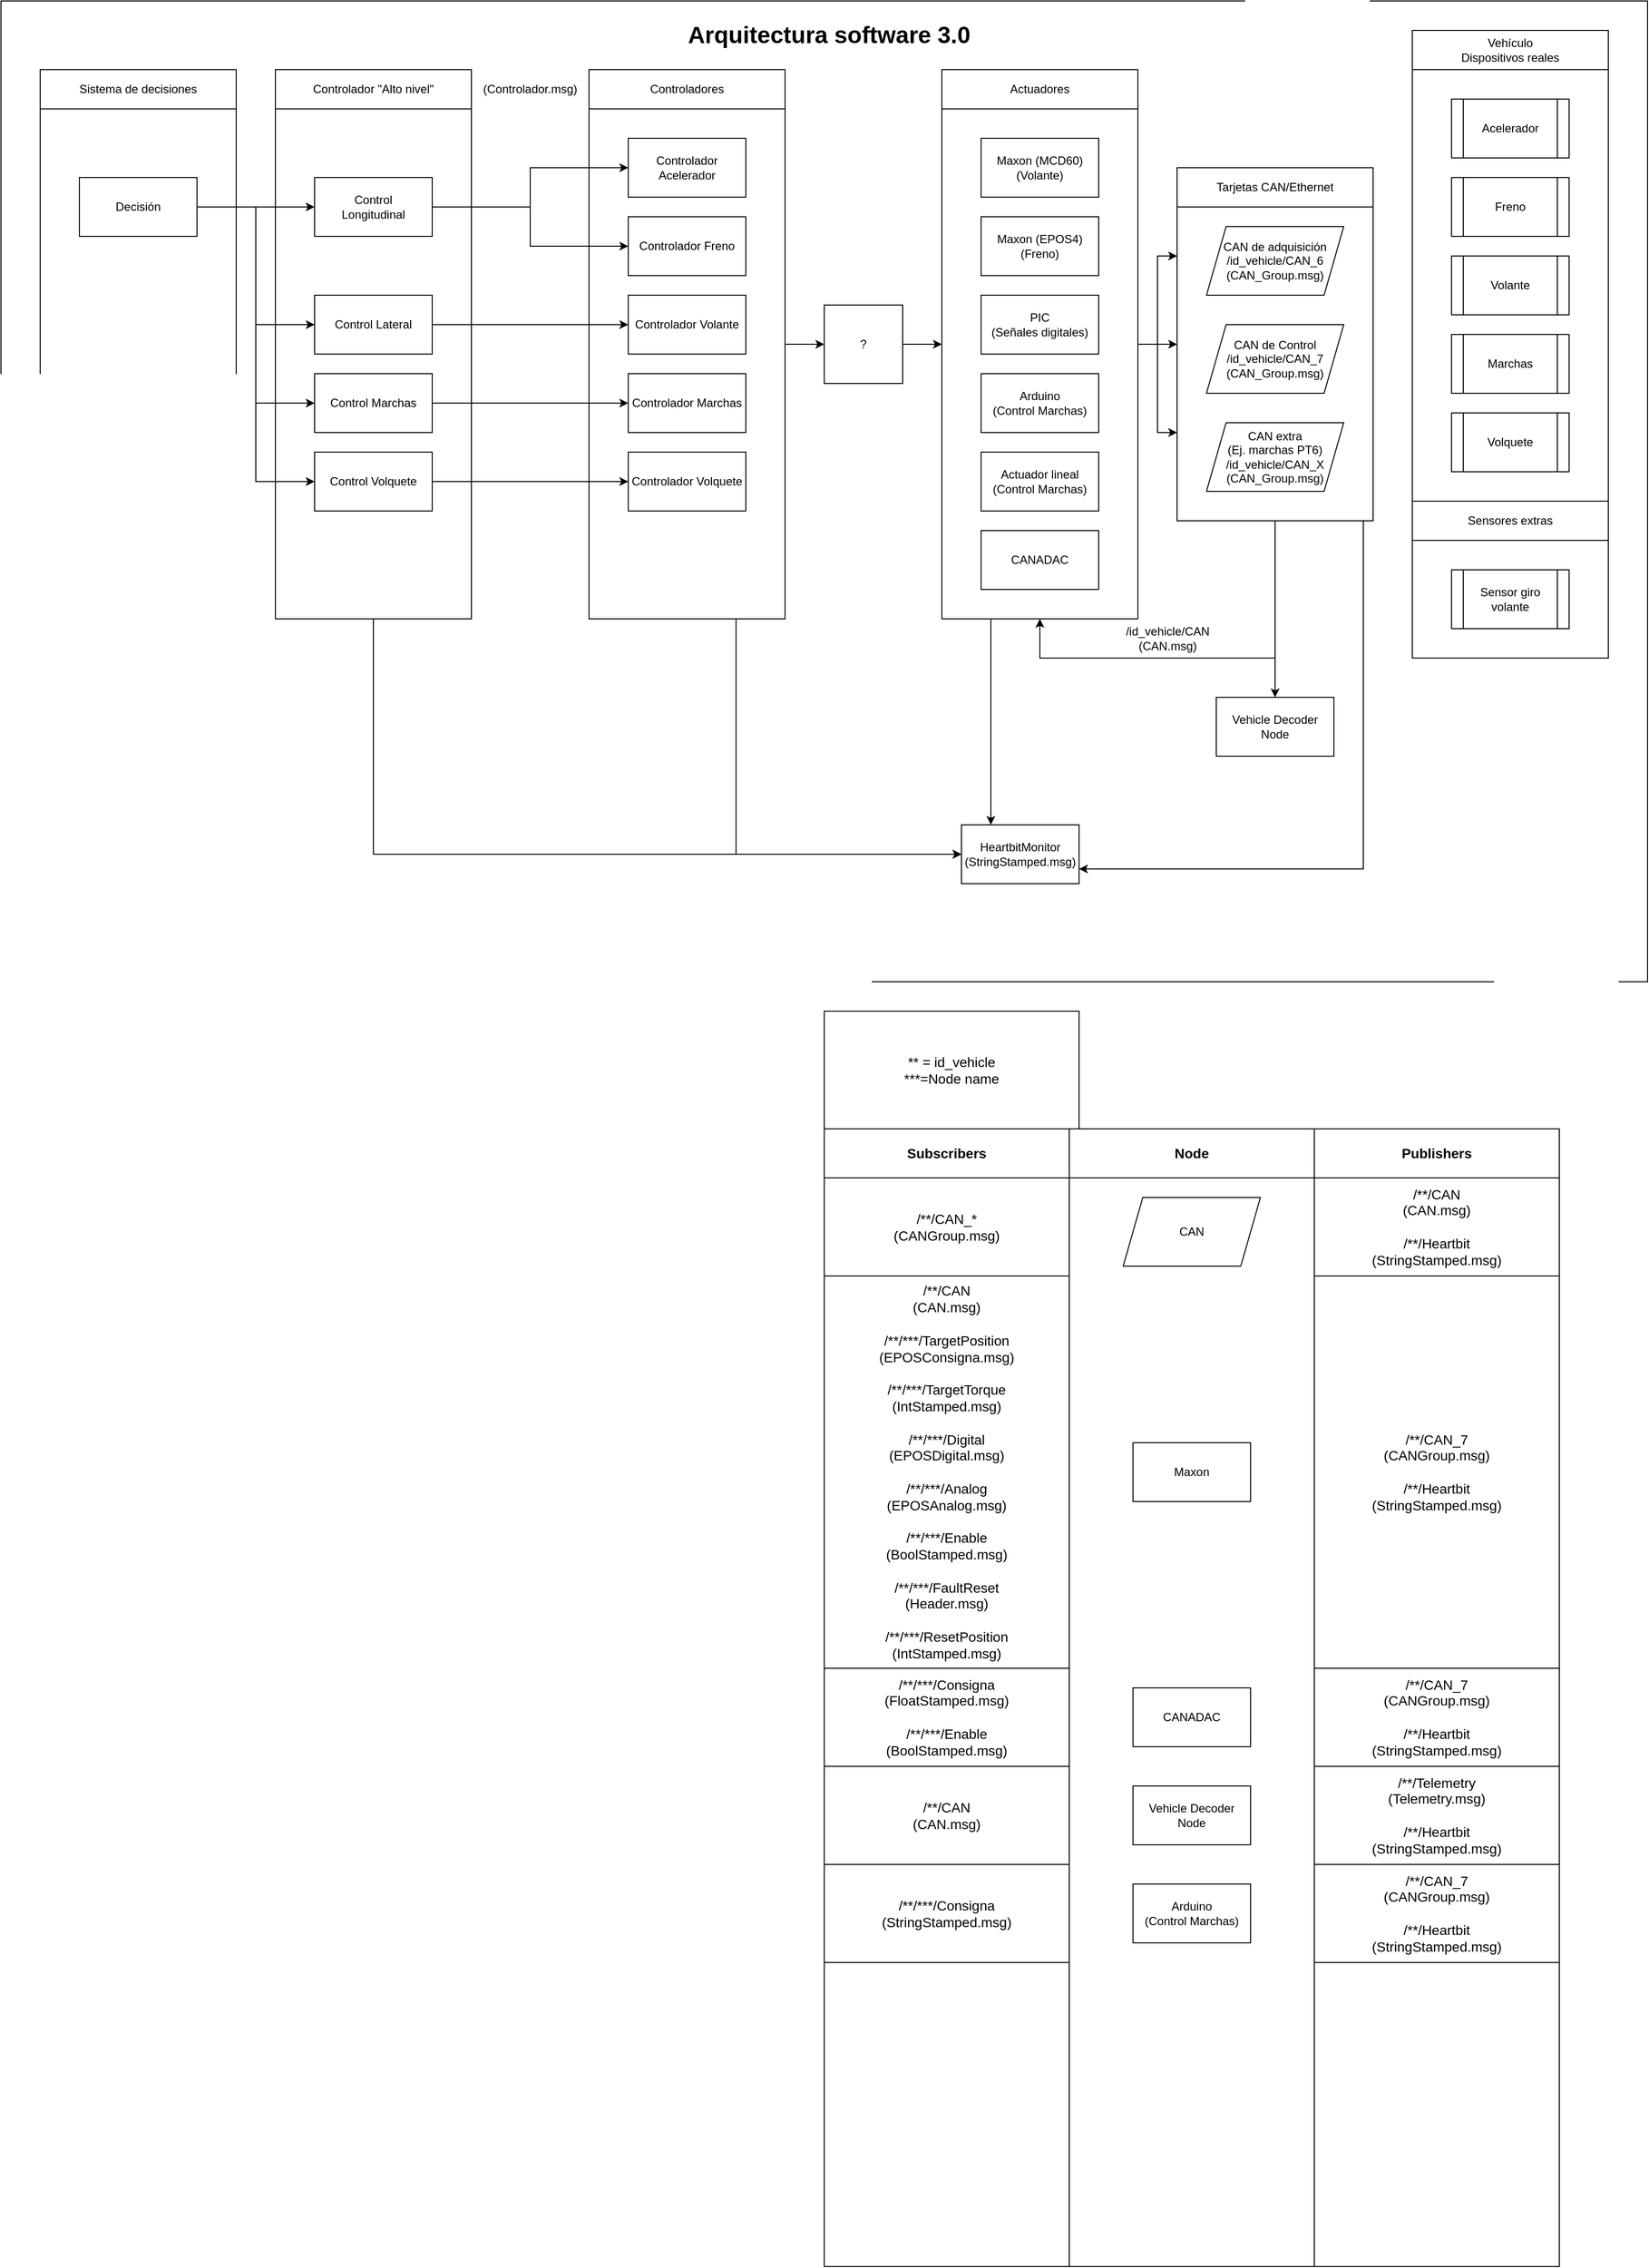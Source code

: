 <mxfile version="16.5.1" type="device"><diagram id="VmA2-gyconizilgHqkuB" name="Page-1"><mxGraphModel dx="2764" dy="698" grid="1" gridSize="10" guides="1" tooltips="1" connect="1" arrows="1" fold="1" page="1" pageScale="1" pageWidth="827" pageHeight="1169" math="0" shadow="0"><root><mxCell id="0"/><mxCell id="1" parent="0"/><mxCell id="vHpcVVP_UuqEHnDTKJCI-8" value="" style="rounded=0;whiteSpace=wrap;html=1;" vertex="1" parent="1"><mxGeometry x="250" y="1160" width="250" height="1160" as="geometry"/></mxCell><mxCell id="vHpcVVP_UuqEHnDTKJCI-2" value="" style="rounded=0;whiteSpace=wrap;html=1;" vertex="1" parent="1"><mxGeometry y="1160" width="750" height="1160" as="geometry"/></mxCell><mxCell id="vHpcVVP_UuqEHnDTKJCI-9" value="" style="rounded=0;whiteSpace=wrap;html=1;" vertex="1" parent="1"><mxGeometry x="500" y="1160" width="250" height="1160" as="geometry"/></mxCell><mxCell id="m4nHy0FDKPcpDo6-6u8u-23" value="" style="rounded=0;whiteSpace=wrap;html=1;" parent="1" vertex="1"><mxGeometry x="-840" y="10" width="1680" height="1000" as="geometry"/></mxCell><mxCell id="PD4e04Vt4S77mcQUwDWd-6" style="edgeStyle=orthogonalEdgeStyle;rounded=0;orthogonalLoop=1;jettySize=auto;html=1;exitX=0.5;exitY=1;exitDx=0;exitDy=0;entryX=0;entryY=0.5;entryDx=0;entryDy=0;" parent="1" source="uDPZTVs6u-1AgoFa1sVf-29" target="nIgMlH1DG-4BFj7DfARb-1" edge="1"><mxGeometry relative="1" as="geometry"/></mxCell><mxCell id="uDPZTVs6u-1AgoFa1sVf-29" value="" style="rounded=0;whiteSpace=wrap;html=1;" parent="1" vertex="1"><mxGeometry x="-560" y="80" width="200" height="560" as="geometry"/></mxCell><mxCell id="m4nHy0FDKPcpDo6-6u8u-19" style="edgeStyle=orthogonalEdgeStyle;rounded=0;orthogonalLoop=1;jettySize=auto;html=1;exitX=1;exitY=0.5;exitDx=0;exitDy=0;entryX=0;entryY=0.5;entryDx=0;entryDy=0;" parent="1" source="uDPZTVs6u-1AgoFa1sVf-28" target="m4nHy0FDKPcpDo6-6u8u-13" edge="1"><mxGeometry relative="1" as="geometry"/></mxCell><mxCell id="PD4e04Vt4S77mcQUwDWd-4" style="edgeStyle=orthogonalEdgeStyle;rounded=0;orthogonalLoop=1;jettySize=auto;html=1;exitX=0.75;exitY=1;exitDx=0;exitDy=0;entryX=0;entryY=0.5;entryDx=0;entryDy=0;" parent="1" source="uDPZTVs6u-1AgoFa1sVf-28" target="nIgMlH1DG-4BFj7DfARb-1" edge="1"><mxGeometry relative="1" as="geometry"/></mxCell><mxCell id="uDPZTVs6u-1AgoFa1sVf-28" value="" style="rounded=0;whiteSpace=wrap;html=1;" parent="1" vertex="1"><mxGeometry x="-240" y="80" width="200" height="560" as="geometry"/></mxCell><mxCell id="uDPZTVs6u-1AgoFa1sVf-6" value="" style="rounded=0;whiteSpace=wrap;html=1;" parent="1" vertex="1"><mxGeometry x="600" y="40" width="200" height="480" as="geometry"/></mxCell><mxCell id="uDPZTVs6u-1AgoFa1sVf-1" value="Acelerador" style="shape=process;whiteSpace=wrap;html=1;backgroundOutline=1;" parent="1" vertex="1"><mxGeometry x="640" y="110" width="120" height="60" as="geometry"/></mxCell><mxCell id="uDPZTVs6u-1AgoFa1sVf-2" value="Freno" style="shape=process;whiteSpace=wrap;html=1;backgroundOutline=1;" parent="1" vertex="1"><mxGeometry x="640" y="190" width="120" height="60" as="geometry"/></mxCell><mxCell id="uDPZTVs6u-1AgoFa1sVf-3" value="Volante" style="shape=process;whiteSpace=wrap;html=1;backgroundOutline=1;" parent="1" vertex="1"><mxGeometry x="640" y="270" width="120" height="60" as="geometry"/></mxCell><mxCell id="uDPZTVs6u-1AgoFa1sVf-4" value="Marchas" style="shape=process;whiteSpace=wrap;html=1;backgroundOutline=1;" parent="1" vertex="1"><mxGeometry x="640" y="350" width="120" height="60" as="geometry"/></mxCell><mxCell id="uDPZTVs6u-1AgoFa1sVf-5" value="Volquete" style="shape=process;whiteSpace=wrap;html=1;backgroundOutline=1;" parent="1" vertex="1"><mxGeometry x="640" y="430" width="120" height="60" as="geometry"/></mxCell><mxCell id="uDPZTVs6u-1AgoFa1sVf-7" value="&lt;div&gt;Vehículo&lt;/div&gt;&lt;div&gt;Dispositivos reales&lt;br&gt;&lt;/div&gt;" style="rounded=0;whiteSpace=wrap;html=1;" parent="1" vertex="1"><mxGeometry x="600" y="40" width="200" height="40" as="geometry"/></mxCell><mxCell id="uDPZTVs6u-1AgoFa1sVf-8" value="" style="rounded=0;whiteSpace=wrap;html=1;" parent="1" vertex="1"><mxGeometry x="600" y="520" width="200" height="160" as="geometry"/></mxCell><mxCell id="uDPZTVs6u-1AgoFa1sVf-9" value="Sensores extras" style="rounded=0;whiteSpace=wrap;html=1;" parent="1" vertex="1"><mxGeometry x="600" y="520" width="200" height="40" as="geometry"/></mxCell><mxCell id="uDPZTVs6u-1AgoFa1sVf-10" value="Sensor giro volante" style="shape=process;whiteSpace=wrap;html=1;backgroundOutline=1;" parent="1" vertex="1"><mxGeometry x="640" y="590" width="120" height="60" as="geometry"/></mxCell><mxCell id="m4nHy0FDKPcpDo6-6u8u-2" style="edgeStyle=orthogonalEdgeStyle;rounded=0;orthogonalLoop=1;jettySize=auto;html=1;exitX=0.5;exitY=1;exitDx=0;exitDy=0;entryX=0.5;entryY=0;entryDx=0;entryDy=0;" parent="1" source="uDPZTVs6u-1AgoFa1sVf-13" target="m4nHy0FDKPcpDo6-6u8u-1" edge="1"><mxGeometry relative="1" as="geometry"/></mxCell><mxCell id="m4nHy0FDKPcpDo6-6u8u-3" style="edgeStyle=orthogonalEdgeStyle;rounded=0;orthogonalLoop=1;jettySize=auto;html=1;exitX=0.5;exitY=1;exitDx=0;exitDy=0;entryX=0.5;entryY=1;entryDx=0;entryDy=0;" parent="1" source="uDPZTVs6u-1AgoFa1sVf-13" target="uDPZTVs6u-1AgoFa1sVf-18" edge="1"><mxGeometry relative="1" as="geometry"><Array as="points"><mxPoint x="460" y="680"/><mxPoint x="220" y="680"/></Array></mxGeometry></mxCell><mxCell id="nIgMlH1DG-4BFj7DfARb-2" style="edgeStyle=orthogonalEdgeStyle;rounded=0;orthogonalLoop=1;jettySize=auto;html=1;exitX=0.75;exitY=1;exitDx=0;exitDy=0;entryX=1;entryY=0.75;entryDx=0;entryDy=0;" parent="1" source="uDPZTVs6u-1AgoFa1sVf-13" target="nIgMlH1DG-4BFj7DfARb-1" edge="1"><mxGeometry relative="1" as="geometry"><Array as="points"><mxPoint x="550" y="540"/><mxPoint x="550" y="895"/></Array></mxGeometry></mxCell><mxCell id="uDPZTVs6u-1AgoFa1sVf-13" value="" style="rounded=0;whiteSpace=wrap;html=1;" parent="1" vertex="1"><mxGeometry x="360" y="180" width="200" height="360" as="geometry"/></mxCell><mxCell id="uDPZTVs6u-1AgoFa1sVf-14" value="Tarjetas CAN/Ethernet" style="rounded=0;whiteSpace=wrap;html=1;" parent="1" vertex="1"><mxGeometry x="360" y="180" width="200" height="40" as="geometry"/></mxCell><mxCell id="uDPZTVs6u-1AgoFa1sVf-15" value="CAN de adquisición&lt;br&gt;/id_vehicle/CAN_6&lt;br&gt;(CAN_Group.msg)" style="shape=parallelogram;perimeter=parallelogramPerimeter;whiteSpace=wrap;html=1;fixedSize=1;" parent="1" vertex="1"><mxGeometry x="390" y="240" width="140" height="70" as="geometry"/></mxCell><mxCell id="uDPZTVs6u-1AgoFa1sVf-16" value="CAN de Control&lt;br&gt;/id_vehicle/CAN_7&lt;br&gt;(CAN_Group.msg)" style="shape=parallelogram;perimeter=parallelogramPerimeter;whiteSpace=wrap;html=1;fixedSize=1;" parent="1" vertex="1"><mxGeometry x="390" y="340" width="140" height="70" as="geometry"/></mxCell><mxCell id="uDPZTVs6u-1AgoFa1sVf-17" value="&lt;div&gt;CAN extra&lt;/div&gt;&lt;div&gt;(Ej. marchas PT6)&lt;br&gt;&lt;/div&gt;&lt;div&gt;/id_vehicle/CAN_X&lt;br&gt;&lt;/div&gt;&lt;div&gt;(CAN_Group.msg)&lt;br&gt;&lt;/div&gt;" style="shape=parallelogram;perimeter=parallelogramPerimeter;whiteSpace=wrap;html=1;fixedSize=1;" parent="1" vertex="1"><mxGeometry x="390" y="440" width="140" height="70" as="geometry"/></mxCell><mxCell id="m4nHy0FDKPcpDo6-6u8u-22" style="edgeStyle=orthogonalEdgeStyle;rounded=0;orthogonalLoop=1;jettySize=auto;html=1;exitX=1;exitY=0.5;exitDx=0;exitDy=0;entryX=0;entryY=0.25;entryDx=0;entryDy=0;" parent="1" source="uDPZTVs6u-1AgoFa1sVf-18" target="uDPZTVs6u-1AgoFa1sVf-13" edge="1"><mxGeometry relative="1" as="geometry"/></mxCell><mxCell id="PD4e04Vt4S77mcQUwDWd-1" style="edgeStyle=orthogonalEdgeStyle;rounded=0;orthogonalLoop=1;jettySize=auto;html=1;exitX=1;exitY=0.5;exitDx=0;exitDy=0;entryX=0;entryY=0.5;entryDx=0;entryDy=0;" parent="1" source="uDPZTVs6u-1AgoFa1sVf-18" target="uDPZTVs6u-1AgoFa1sVf-13" edge="1"><mxGeometry relative="1" as="geometry"/></mxCell><mxCell id="PD4e04Vt4S77mcQUwDWd-2" style="edgeStyle=orthogonalEdgeStyle;rounded=0;orthogonalLoop=1;jettySize=auto;html=1;exitX=1;exitY=0.5;exitDx=0;exitDy=0;entryX=0;entryY=0.75;entryDx=0;entryDy=0;" parent="1" source="uDPZTVs6u-1AgoFa1sVf-18" target="uDPZTVs6u-1AgoFa1sVf-13" edge="1"><mxGeometry relative="1" as="geometry"/></mxCell><mxCell id="PD4e04Vt4S77mcQUwDWd-3" style="edgeStyle=orthogonalEdgeStyle;rounded=0;orthogonalLoop=1;jettySize=auto;html=1;exitX=0.25;exitY=1;exitDx=0;exitDy=0;entryX=0.25;entryY=0;entryDx=0;entryDy=0;" parent="1" source="uDPZTVs6u-1AgoFa1sVf-18" target="nIgMlH1DG-4BFj7DfARb-1" edge="1"><mxGeometry relative="1" as="geometry"/></mxCell><mxCell id="uDPZTVs6u-1AgoFa1sVf-18" value="" style="rounded=0;whiteSpace=wrap;html=1;" parent="1" vertex="1"><mxGeometry x="120" y="80" width="200" height="560" as="geometry"/></mxCell><mxCell id="uDPZTVs6u-1AgoFa1sVf-19" value="Actuadores" style="rounded=0;whiteSpace=wrap;html=1;" parent="1" vertex="1"><mxGeometry x="120" y="80" width="200" height="40" as="geometry"/></mxCell><mxCell id="uDPZTVs6u-1AgoFa1sVf-20" value="&lt;div&gt;Maxon (MCD60)&lt;/div&gt;&lt;div&gt;(Volante)&lt;br&gt;&lt;/div&gt;" style="rounded=0;whiteSpace=wrap;html=1;" parent="1" vertex="1"><mxGeometry x="160" y="150" width="120" height="60" as="geometry"/></mxCell><mxCell id="uDPZTVs6u-1AgoFa1sVf-21" value="&lt;div&gt;Maxon (EPOS4)&lt;/div&gt;&lt;div&gt;(Freno)&lt;br&gt;&lt;/div&gt;" style="rounded=0;whiteSpace=wrap;html=1;" parent="1" vertex="1"><mxGeometry x="160" y="230" width="120" height="60" as="geometry"/></mxCell><mxCell id="uDPZTVs6u-1AgoFa1sVf-22" value="&lt;div&gt;PIC&lt;/div&gt;&lt;div&gt;(Señales digitales)&lt;br&gt;&lt;/div&gt;" style="rounded=0;whiteSpace=wrap;html=1;" parent="1" vertex="1"><mxGeometry x="160" y="310" width="120" height="60" as="geometry"/></mxCell><mxCell id="uDPZTVs6u-1AgoFa1sVf-23" value="&lt;div&gt;Arduino&lt;/div&gt;&lt;div&gt;(Control Marchas)&lt;br&gt;&lt;/div&gt;" style="rounded=0;whiteSpace=wrap;html=1;" parent="1" vertex="1"><mxGeometry x="160" y="390" width="120" height="60" as="geometry"/></mxCell><mxCell id="uDPZTVs6u-1AgoFa1sVf-24" value="&lt;div&gt;Actuador lineal&lt;/div&gt;&lt;div&gt;(Control Marchas)&lt;br&gt;&lt;/div&gt;" style="rounded=0;whiteSpace=wrap;html=1;" parent="1" vertex="1"><mxGeometry x="160" y="470" width="120" height="60" as="geometry"/></mxCell><mxCell id="uDPZTVs6u-1AgoFa1sVf-25" value="CANADAC" style="rounded=0;whiteSpace=wrap;html=1;" parent="1" vertex="1"><mxGeometry x="160" y="550" width="120" height="60" as="geometry"/></mxCell><mxCell id="uDPZTVs6u-1AgoFa1sVf-26" value="Controlador Freno" style="rounded=0;whiteSpace=wrap;html=1;" parent="1" vertex="1"><mxGeometry x="-200" y="230" width="120" height="60" as="geometry"/></mxCell><mxCell id="m4nHy0FDKPcpDo6-6u8u-7" style="edgeStyle=orthogonalEdgeStyle;rounded=0;orthogonalLoop=1;jettySize=auto;html=1;exitX=1;exitY=0.5;exitDx=0;exitDy=0;entryX=0;entryY=0.5;entryDx=0;entryDy=0;" parent="1" source="uDPZTVs6u-1AgoFa1sVf-27" target="uDPZTVs6u-1AgoFa1sVf-32" edge="1"><mxGeometry relative="1" as="geometry"/></mxCell><mxCell id="m4nHy0FDKPcpDo6-6u8u-8" style="edgeStyle=orthogonalEdgeStyle;rounded=0;orthogonalLoop=1;jettySize=auto;html=1;exitX=1;exitY=0.5;exitDx=0;exitDy=0;entryX=0;entryY=0.5;entryDx=0;entryDy=0;" parent="1" source="uDPZTVs6u-1AgoFa1sVf-27" target="uDPZTVs6u-1AgoFa1sVf-26" edge="1"><mxGeometry relative="1" as="geometry"/></mxCell><mxCell id="uDPZTVs6u-1AgoFa1sVf-27" value="&lt;div&gt;Control &lt;br&gt;&lt;/div&gt;&lt;div&gt;Longitudinal&lt;br&gt;&lt;/div&gt;" style="rounded=0;whiteSpace=wrap;html=1;" parent="1" vertex="1"><mxGeometry x="-520" y="190" width="120" height="60" as="geometry"/></mxCell><mxCell id="uDPZTVs6u-1AgoFa1sVf-30" value="Controladores" style="rounded=0;whiteSpace=wrap;html=1;" parent="1" vertex="1"><mxGeometry x="-240" y="80" width="200" height="40" as="geometry"/></mxCell><mxCell id="uDPZTVs6u-1AgoFa1sVf-31" value="Controlador &quot;Alto nivel&quot;" style="rounded=0;whiteSpace=wrap;html=1;" parent="1" vertex="1"><mxGeometry x="-560" y="80" width="200" height="40" as="geometry"/></mxCell><mxCell id="uDPZTVs6u-1AgoFa1sVf-32" value="Controlador Acelerador" style="rounded=0;whiteSpace=wrap;html=1;" parent="1" vertex="1"><mxGeometry x="-200" y="150" width="120" height="60" as="geometry"/></mxCell><mxCell id="uDPZTVs6u-1AgoFa1sVf-33" value="Controlador Volante" style="rounded=0;whiteSpace=wrap;html=1;" parent="1" vertex="1"><mxGeometry x="-200" y="310" width="120" height="60" as="geometry"/></mxCell><mxCell id="uDPZTVs6u-1AgoFa1sVf-34" value="Controlador Marchas" style="rounded=0;whiteSpace=wrap;html=1;" parent="1" vertex="1"><mxGeometry x="-200" y="390" width="120" height="60" as="geometry"/></mxCell><mxCell id="uDPZTVs6u-1AgoFa1sVf-35" value="Controlador Volquete" style="rounded=0;whiteSpace=wrap;html=1;" parent="1" vertex="1"><mxGeometry x="-200" y="470" width="120" height="60" as="geometry"/></mxCell><mxCell id="m4nHy0FDKPcpDo6-6u8u-9" style="edgeStyle=orthogonalEdgeStyle;rounded=0;orthogonalLoop=1;jettySize=auto;html=1;exitX=1;exitY=0.5;exitDx=0;exitDy=0;entryX=0;entryY=0.5;entryDx=0;entryDy=0;" parent="1" source="uDPZTVs6u-1AgoFa1sVf-36" target="uDPZTVs6u-1AgoFa1sVf-33" edge="1"><mxGeometry relative="1" as="geometry"/></mxCell><mxCell id="uDPZTVs6u-1AgoFa1sVf-36" value="Control Lateral" style="rounded=0;whiteSpace=wrap;html=1;" parent="1" vertex="1"><mxGeometry x="-520" y="310" width="120" height="60" as="geometry"/></mxCell><mxCell id="m4nHy0FDKPcpDo6-6u8u-11" style="edgeStyle=orthogonalEdgeStyle;rounded=0;orthogonalLoop=1;jettySize=auto;html=1;exitX=1;exitY=0.5;exitDx=0;exitDy=0;entryX=0;entryY=0.5;entryDx=0;entryDy=0;" parent="1" source="uDPZTVs6u-1AgoFa1sVf-41" target="uDPZTVs6u-1AgoFa1sVf-35" edge="1"><mxGeometry relative="1" as="geometry"/></mxCell><mxCell id="uDPZTVs6u-1AgoFa1sVf-41" value="Control Volquete" style="rounded=0;whiteSpace=wrap;html=1;" parent="1" vertex="1"><mxGeometry x="-520" y="470" width="120" height="60" as="geometry"/></mxCell><mxCell id="m4nHy0FDKPcpDo6-6u8u-10" style="edgeStyle=orthogonalEdgeStyle;rounded=0;orthogonalLoop=1;jettySize=auto;html=1;exitX=1;exitY=0.5;exitDx=0;exitDy=0;entryX=0;entryY=0.5;entryDx=0;entryDy=0;" parent="1" source="uDPZTVs6u-1AgoFa1sVf-42" target="uDPZTVs6u-1AgoFa1sVf-34" edge="1"><mxGeometry relative="1" as="geometry"/></mxCell><mxCell id="uDPZTVs6u-1AgoFa1sVf-42" value="Control Marchas" style="rounded=0;whiteSpace=wrap;html=1;" parent="1" vertex="1"><mxGeometry x="-520" y="390" width="120" height="60" as="geometry"/></mxCell><mxCell id="uDPZTVs6u-1AgoFa1sVf-44" value="" style="rounded=0;whiteSpace=wrap;html=1;" parent="1" vertex="1"><mxGeometry x="-800" y="80" width="200" height="560" as="geometry"/></mxCell><mxCell id="uDPZTVs6u-1AgoFa1sVf-45" value="Sistema de decisiones" style="rounded=0;whiteSpace=wrap;html=1;" parent="1" vertex="1"><mxGeometry x="-800" y="80" width="200" height="40" as="geometry"/></mxCell><mxCell id="vHpcVVP_UuqEHnDTKJCI-27" style="edgeStyle=orthogonalEdgeStyle;rounded=0;orthogonalLoop=1;jettySize=auto;html=1;exitX=1;exitY=0.5;exitDx=0;exitDy=0;entryX=0;entryY=0.5;entryDx=0;entryDy=0;fontSize=14;" edge="1" parent="1" source="uDPZTVs6u-1AgoFa1sVf-46" target="uDPZTVs6u-1AgoFa1sVf-27"><mxGeometry relative="1" as="geometry"/></mxCell><mxCell id="vHpcVVP_UuqEHnDTKJCI-28" style="edgeStyle=orthogonalEdgeStyle;rounded=0;orthogonalLoop=1;jettySize=auto;html=1;exitX=1;exitY=0.5;exitDx=0;exitDy=0;entryX=0;entryY=0.5;entryDx=0;entryDy=0;fontSize=14;" edge="1" parent="1" source="uDPZTVs6u-1AgoFa1sVf-46" target="uDPZTVs6u-1AgoFa1sVf-36"><mxGeometry relative="1" as="geometry"/></mxCell><mxCell id="vHpcVVP_UuqEHnDTKJCI-29" style="edgeStyle=orthogonalEdgeStyle;rounded=0;orthogonalLoop=1;jettySize=auto;html=1;exitX=1;exitY=0.5;exitDx=0;exitDy=0;entryX=0;entryY=0.5;entryDx=0;entryDy=0;fontSize=14;" edge="1" parent="1" source="uDPZTVs6u-1AgoFa1sVf-46" target="uDPZTVs6u-1AgoFa1sVf-42"><mxGeometry relative="1" as="geometry"/></mxCell><mxCell id="vHpcVVP_UuqEHnDTKJCI-30" style="edgeStyle=orthogonalEdgeStyle;rounded=0;orthogonalLoop=1;jettySize=auto;html=1;exitX=1;exitY=0.5;exitDx=0;exitDy=0;entryX=0;entryY=0.5;entryDx=0;entryDy=0;fontSize=14;" edge="1" parent="1" source="uDPZTVs6u-1AgoFa1sVf-46" target="uDPZTVs6u-1AgoFa1sVf-41"><mxGeometry relative="1" as="geometry"/></mxCell><mxCell id="uDPZTVs6u-1AgoFa1sVf-46" value="Decisión" style="rounded=0;whiteSpace=wrap;html=1;" parent="1" vertex="1"><mxGeometry x="-760" y="190" width="120" height="60" as="geometry"/></mxCell><mxCell id="m4nHy0FDKPcpDo6-6u8u-1" value="Vehicle Decoder Node" style="rounded=0;whiteSpace=wrap;html=1;" parent="1" vertex="1"><mxGeometry x="400" y="720" width="120" height="60" as="geometry"/></mxCell><mxCell id="m4nHy0FDKPcpDo6-6u8u-5" value="/id_vehicle/CAN&lt;br&gt;(CAN.msg)" style="text;html=1;align=center;verticalAlign=middle;resizable=0;points=[];autosize=1;strokeColor=none;fillColor=none;" parent="1" vertex="1"><mxGeometry x="300" y="645" width="100" height="30" as="geometry"/></mxCell><mxCell id="m4nHy0FDKPcpDo6-6u8u-12" value="(Controlador.msg)" style="text;html=1;strokeColor=none;fillColor=none;align=center;verticalAlign=middle;whiteSpace=wrap;rounded=0;" parent="1" vertex="1"><mxGeometry x="-330" y="85" width="60" height="30" as="geometry"/></mxCell><mxCell id="m4nHy0FDKPcpDo6-6u8u-20" style="edgeStyle=orthogonalEdgeStyle;rounded=0;orthogonalLoop=1;jettySize=auto;html=1;exitX=1;exitY=0.5;exitDx=0;exitDy=0;entryX=0;entryY=0.5;entryDx=0;entryDy=0;" parent="1" source="m4nHy0FDKPcpDo6-6u8u-13" target="uDPZTVs6u-1AgoFa1sVf-18" edge="1"><mxGeometry relative="1" as="geometry"/></mxCell><mxCell id="m4nHy0FDKPcpDo6-6u8u-13" value="?" style="rounded=0;whiteSpace=wrap;html=1;" parent="1" vertex="1"><mxGeometry y="320" width="80" height="80" as="geometry"/></mxCell><mxCell id="m4nHy0FDKPcpDo6-6u8u-24" value="&lt;b&gt;&lt;font style=&quot;font-size: 24px&quot;&gt;Arquitectura software 3.0&lt;/font&gt;&lt;/b&gt;" style="text;html=1;strokeColor=none;fillColor=none;align=center;verticalAlign=middle;whiteSpace=wrap;rounded=0;" parent="1" vertex="1"><mxGeometry x="-160" y="30" width="330" height="30" as="geometry"/></mxCell><mxCell id="nIgMlH1DG-4BFj7DfARb-1" value="HeartbitMonitor&lt;br&gt;(StringStamped.msg)" style="rounded=0;whiteSpace=wrap;html=1;" parent="1" vertex="1"><mxGeometry x="140" y="850" width="120" height="60" as="geometry"/></mxCell><mxCell id="vHpcVVP_UuqEHnDTKJCI-7" value="" style="rounded=0;whiteSpace=wrap;html=1;" vertex="1" parent="1"><mxGeometry y="1160" width="250" height="1160" as="geometry"/></mxCell><mxCell id="vHpcVVP_UuqEHnDTKJCI-1" value="CAN" style="shape=parallelogram;perimeter=parallelogramPerimeter;whiteSpace=wrap;html=1;fixedSize=1;" vertex="1" parent="1"><mxGeometry x="305" y="1230" width="140" height="70" as="geometry"/></mxCell><mxCell id="vHpcVVP_UuqEHnDTKJCI-10" value="&lt;b&gt;&lt;font style=&quot;font-size: 14px&quot;&gt;Subscribers&lt;/font&gt;&lt;/b&gt;" style="rounded=0;whiteSpace=wrap;html=1;" vertex="1" parent="1"><mxGeometry y="1160" width="250" height="50" as="geometry"/></mxCell><mxCell id="vHpcVVP_UuqEHnDTKJCI-11" value="&lt;b&gt;&lt;font style=&quot;font-size: 14px&quot;&gt;Node&lt;/font&gt;&lt;/b&gt;" style="rounded=0;whiteSpace=wrap;html=1;" vertex="1" parent="1"><mxGeometry x="250" y="1160" width="250" height="50" as="geometry"/></mxCell><mxCell id="vHpcVVP_UuqEHnDTKJCI-12" value="&lt;b&gt;&lt;font style=&quot;font-size: 14px&quot;&gt;Publishers&lt;/font&gt;&lt;/b&gt;" style="rounded=0;whiteSpace=wrap;html=1;" vertex="1" parent="1"><mxGeometry x="500" y="1160" width="250" height="50" as="geometry"/></mxCell><mxCell id="vHpcVVP_UuqEHnDTKJCI-13" value="/**/CAN_*&lt;br&gt;(CANGroup.msg)" style="rounded=0;whiteSpace=wrap;html=1;fontSize=14;" vertex="1" parent="1"><mxGeometry y="1210" width="250" height="100" as="geometry"/></mxCell><mxCell id="vHpcVVP_UuqEHnDTKJCI-15" value="/**/CAN&lt;br&gt;(CAN.msg)&lt;br&gt;&lt;br&gt;/**/Heartbit&lt;br&gt;(StringStamped.msg)" style="rounded=0;whiteSpace=wrap;html=1;fontSize=14;" vertex="1" parent="1"><mxGeometry x="500" y="1210" width="250" height="100" as="geometry"/></mxCell><mxCell id="vHpcVVP_UuqEHnDTKJCI-16" value="&lt;span&gt;&lt;div&gt;/**/CAN&lt;/div&gt;&lt;div&gt;(CAN.msg)&lt;/div&gt;&lt;div&gt;&lt;br&gt;&lt;/div&gt;&lt;div&gt;/**/***/TargetPosition&lt;/div&gt;&lt;div&gt;(EPOSConsigna.msg)&lt;/div&gt;&lt;div&gt;&lt;br&gt;&lt;/div&gt;&lt;div&gt;/**/***/TargetTorque&lt;/div&gt;&lt;div&gt;(IntStamped.msg)&lt;/div&gt;&lt;div&gt;&lt;br&gt;&lt;/div&gt;&lt;div&gt;/**/***/Digital&lt;/div&gt;&lt;div&gt;(EPOSDigital.msg)&lt;/div&gt;&lt;div&gt;&lt;br&gt;&lt;/div&gt;&lt;div&gt;/**/***/Analog&lt;/div&gt;&lt;div&gt;(EPOSAnalog.msg)&lt;/div&gt;&lt;div&gt;&lt;br&gt;&lt;/div&gt;&lt;div&gt;/**/***/Enable&lt;/div&gt;&lt;div&gt;(BoolStamped.msg)&lt;/div&gt;&lt;div&gt;&lt;br&gt;&lt;/div&gt;&lt;div&gt;/**/***/FaultReset&lt;/div&gt;&lt;div&gt;(Header.msg)&lt;/div&gt;&lt;div&gt;&lt;br&gt;&lt;/div&gt;&lt;div&gt;/**/***/ResetPosition&lt;/div&gt;&lt;div&gt;(IntStamped.msg)&lt;/div&gt;&lt;/span&gt;" style="rounded=0;whiteSpace=wrap;html=1;fontSize=14;" vertex="1" parent="1"><mxGeometry y="1310" width="250" height="400" as="geometry"/></mxCell><mxCell id="vHpcVVP_UuqEHnDTKJCI-17" value="&lt;span&gt;/**/CAN_7&lt;br&gt;(CANGroup.msg)&lt;br&gt;&lt;br&gt;/**/Heartbit&lt;/span&gt;&lt;br&gt;&lt;span&gt;(StringStamped.msg)&lt;/span&gt;" style="rounded=0;whiteSpace=wrap;html=1;fontSize=14;" vertex="1" parent="1"><mxGeometry x="500" y="1310" width="250" height="400" as="geometry"/></mxCell><mxCell id="vHpcVVP_UuqEHnDTKJCI-18" value="&lt;div&gt;Maxon&lt;/div&gt;" style="rounded=0;whiteSpace=wrap;html=1;" vertex="1" parent="1"><mxGeometry x="315" y="1480" width="120" height="60" as="geometry"/></mxCell><mxCell id="vHpcVVP_UuqEHnDTKJCI-19" value="** = id_vehicle&lt;br&gt;***=Node name" style="rounded=0;whiteSpace=wrap;html=1;fontSize=14;" vertex="1" parent="1"><mxGeometry y="1040" width="260" height="120" as="geometry"/></mxCell><mxCell id="vHpcVVP_UuqEHnDTKJCI-20" value="CANADAC" style="rounded=0;whiteSpace=wrap;html=1;" vertex="1" parent="1"><mxGeometry x="315" y="1730" width="120" height="60" as="geometry"/></mxCell><mxCell id="vHpcVVP_UuqEHnDTKJCI-21" value="/**/***/Consigna&lt;br&gt;(FloatStamped.msg)&lt;br&gt;&lt;br&gt;/**/***/Enable&lt;br&gt;(BoolStamped.msg)" style="rounded=0;whiteSpace=wrap;html=1;fontSize=14;" vertex="1" parent="1"><mxGeometry y="1710" width="250" height="100" as="geometry"/></mxCell><mxCell id="vHpcVVP_UuqEHnDTKJCI-22" value="/**/CAN_7&lt;br&gt;(CANGroup.msg)&lt;br&gt;&lt;br&gt;/**/Heartbit&lt;br&gt;(StringStamped.msg)" style="rounded=0;whiteSpace=wrap;html=1;fontSize=14;" vertex="1" parent="1"><mxGeometry x="500" y="1710" width="250" height="100" as="geometry"/></mxCell><mxCell id="vHpcVVP_UuqEHnDTKJCI-24" value="Vehicle Decoder Node" style="rounded=0;whiteSpace=wrap;html=1;" vertex="1" parent="1"><mxGeometry x="315" y="1830" width="120" height="60" as="geometry"/></mxCell><mxCell id="vHpcVVP_UuqEHnDTKJCI-25" value="&lt;div&gt;/**/CAN&lt;/div&gt;&lt;div&gt;(CAN.msg)&lt;/div&gt;" style="rounded=0;whiteSpace=wrap;html=1;fontSize=14;" vertex="1" parent="1"><mxGeometry y="1810" width="250" height="100" as="geometry"/></mxCell><mxCell id="vHpcVVP_UuqEHnDTKJCI-26" value="&lt;span&gt;/**/Telemetry&lt;br&gt;(Telemetry.msg)&lt;br&gt;&lt;br&gt;/**/Heartbit&lt;/span&gt;&lt;br&gt;&lt;span&gt;(StringStamped.msg)&lt;/span&gt;" style="rounded=0;whiteSpace=wrap;html=1;fontSize=14;" vertex="1" parent="1"><mxGeometry x="500" y="1810" width="250" height="100" as="geometry"/></mxCell><mxCell id="vHpcVVP_UuqEHnDTKJCI-31" value="&lt;div&gt;Arduino&lt;/div&gt;&lt;div&gt;(Control Marchas)&lt;br&gt;&lt;/div&gt;" style="rounded=0;whiteSpace=wrap;html=1;" vertex="1" parent="1"><mxGeometry x="315" y="1930" width="120" height="60" as="geometry"/></mxCell><mxCell id="vHpcVVP_UuqEHnDTKJCI-33" value="/**/CAN_7&lt;br&gt;(CANGroup.msg)&lt;br&gt;&lt;br&gt;/**/Heartbit&lt;br&gt;(StringStamped.msg)" style="rounded=0;whiteSpace=wrap;html=1;fontSize=14;" vertex="1" parent="1"><mxGeometry x="500" y="1910" width="250" height="100" as="geometry"/></mxCell><mxCell id="vHpcVVP_UuqEHnDTKJCI-35" value="/**/***/Consigna&lt;br&gt;(StringStamped.msg)" style="rounded=0;whiteSpace=wrap;html=1;fontSize=14;" vertex="1" parent="1"><mxGeometry y="1910" width="250" height="100" as="geometry"/></mxCell></root></mxGraphModel></diagram></mxfile>